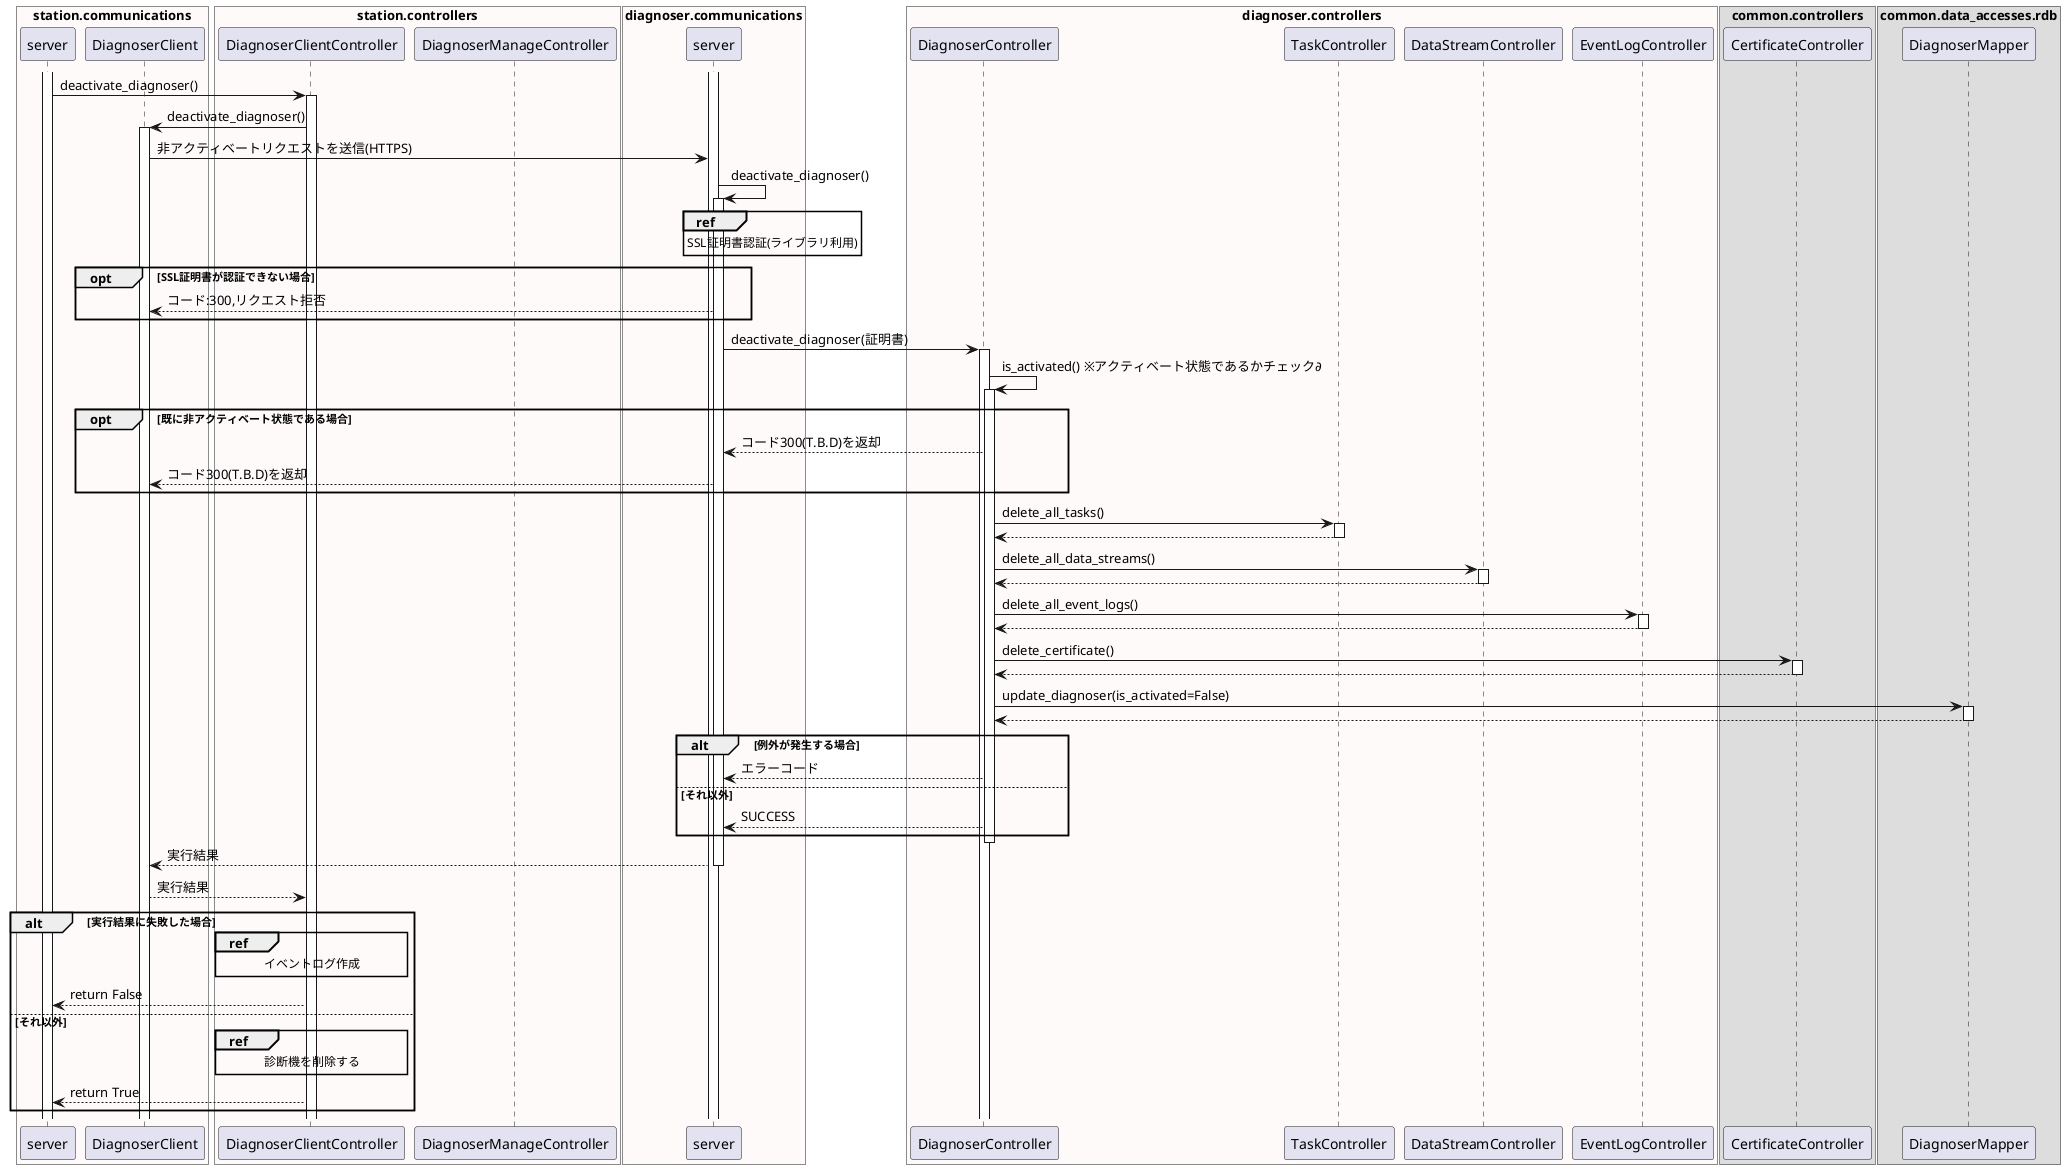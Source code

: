 
@startuml 診断機をアクティベートにする
box "station.communications" #Snow
    participant server as stationserver
    participant DiagnoserClient as diagnoserclient
end box

box "station.controllers" #Snow
    participant DiagnoserClientController as diagnoserclientcontroller
    participant DiagnoserManageController as diagnosermanagecontroller
end box

box "diagnoser.communications" #Snow
    participant server as diagnoserserver
end box


box "diagnoser.controllers" #Snow
    participant DiagnoserController as diagnosercontroller
    participant TaskController as taskcontroller
    participant DataStreamController as datastreamcontroller
    participant EventLogController as eventlogcontroller
end box

box "common.controllers"
    participant "CertificateController" as certificatecontroller
end box

box "common.data_accesses.rdb"
    participant DiagnoserMapper as diagnosermapper
end box

activate stationserver
activate diagnoserserver
stationserver -> diagnoserclientcontroller: deactivate_diagnoser()
activate diagnoserclientcontroller
    diagnoserclientcontroller -> diagnoserclient: deactivate_diagnoser()
    activate diagnoserclient
    diagnoserclient -> diagnoserserver: 非アクティベートリクエストを送信(HTTPS)
    diagnoserserver -> diagnoserserver: deactivate_diagnoser()
    activate diagnoserserver
    ref over diagnoserserver
        SSL証明書認証(ライブラリ利用)
    end ref
    opt SSL証明書が認証できない場合 
        diagnoserclient <-- diagnoserserver: コード:300,リクエスト拒否
    end
    diagnoserserver -> diagnosercontroller: deactivate_diagnoser(証明書)
    activate diagnosercontroller
    diagnosercontroller -> diagnosercontroller: is_activated() ※アクティベート状態であるかチェック∂
    activate diagnosercontroller
    opt 既に非アクティベート状態である場合
        diagnoserserver <-- diagnosercontroller: コード300(T.B.D)を返却
        diagnoserclient <-- diagnoserserver: コード300(T.B.D)を返却
    end opt
    diagnosercontroller  -> taskcontroller: delete_all_tasks()
    activate taskcontroller
        diagnosercontroller <-- taskcontroller:
    deactivate taskcontroller

    diagnosercontroller -> datastreamcontroller: delete_all_data_streams()
    activate datastreamcontroller
        diagnosercontroller <-- datastreamcontroller:
    deactivate datastreamcontroller

    diagnosercontroller -> eventlogcontroller: delete_all_event_logs()
    activate eventlogcontroller
        diagnosercontroller <-- eventlogcontroller:
    deactivate eventlogcontroller

    diagnosercontroller -> certificatecontroller: delete_certificate()
    activate certificatecontroller
        diagnosercontroller <-- certificatecontroller:
    deactivate certificatecontroller

    diagnosercontroller -> diagnosermapper: update_diagnoser(is_activated=False)
    activate diagnosermapper
    diagnosercontroller <-- diagnosermapper:
    deactivate diagnosermapper
    alt 例外が発生する場合
        diagnoserserver <-- diagnosercontroller: エラーコード
    else それ以外
        diagnoserserver <-- diagnosercontroller: SUCCESS
    end alt
    deactivate diagnosercontroller
    diagnoserclient <-- diagnoserserver: 実行結果
    deactivate diagnoserserver
    diagnoserclient --> diagnoserclientcontroller: 実行結果
    alt 実行結果に失敗した場合
    ref over diagnoserclientcontroller
        イベントログ作成
    end ref
    stationserver <-- diagnoserclientcontroller: return False
    else それ以外
        ref over diagnoserclientcontroller
            診断機を削除する
        end ref
    stationserver <-- diagnoserclientcontroller: return True
    end
@enduml

